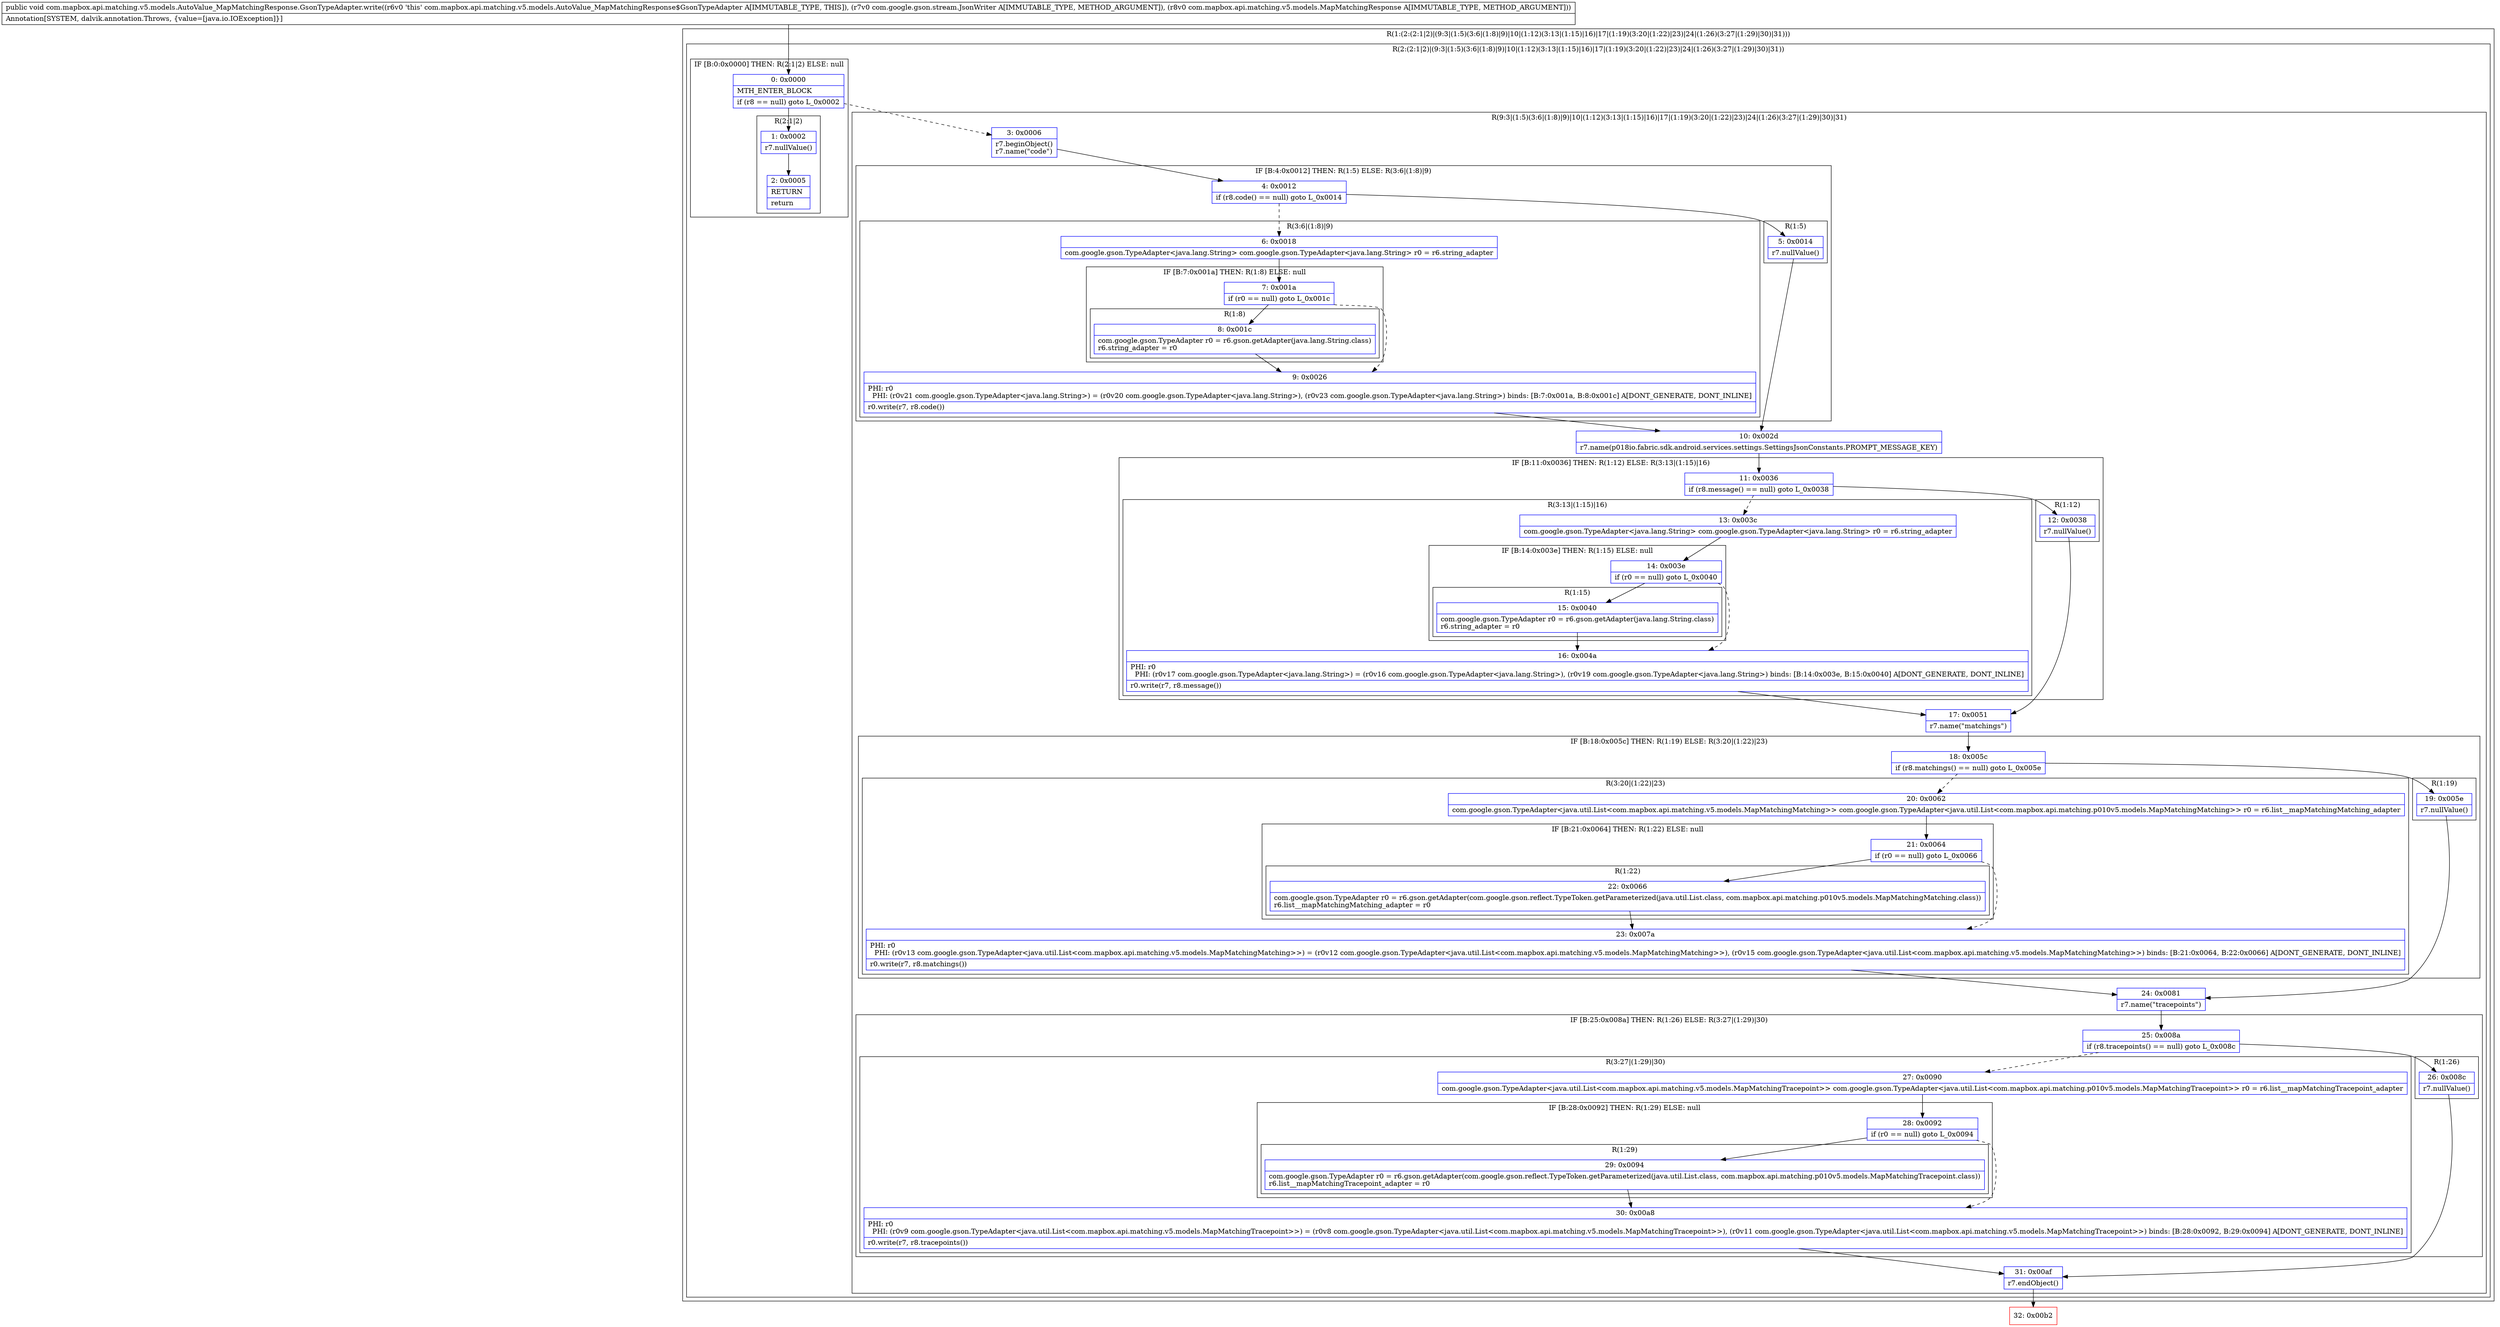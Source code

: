 digraph "CFG forcom.mapbox.api.matching.v5.models.AutoValue_MapMatchingResponse.GsonTypeAdapter.write(Lcom\/google\/gson\/stream\/JsonWriter;Lcom\/mapbox\/api\/matching\/v5\/models\/MapMatchingResponse;)V" {
subgraph cluster_Region_551040843 {
label = "R(1:(2:(2:1|2)|(9:3|(1:5)(3:6|(1:8)|9)|10|(1:12)(3:13|(1:15)|16)|17|(1:19)(3:20|(1:22)|23)|24|(1:26)(3:27|(1:29)|30)|31)))";
node [shape=record,color=blue];
subgraph cluster_Region_1550483646 {
label = "R(2:(2:1|2)|(9:3|(1:5)(3:6|(1:8)|9)|10|(1:12)(3:13|(1:15)|16)|17|(1:19)(3:20|(1:22)|23)|24|(1:26)(3:27|(1:29)|30)|31))";
node [shape=record,color=blue];
subgraph cluster_IfRegion_852345546 {
label = "IF [B:0:0x0000] THEN: R(2:1|2) ELSE: null";
node [shape=record,color=blue];
Node_0 [shape=record,label="{0\:\ 0x0000|MTH_ENTER_BLOCK\l|if (r8 == null) goto L_0x0002\l}"];
subgraph cluster_Region_1893556711 {
label = "R(2:1|2)";
node [shape=record,color=blue];
Node_1 [shape=record,label="{1\:\ 0x0002|r7.nullValue()\l}"];
Node_2 [shape=record,label="{2\:\ 0x0005|RETURN\l|return\l}"];
}
}
subgraph cluster_Region_291398360 {
label = "R(9:3|(1:5)(3:6|(1:8)|9)|10|(1:12)(3:13|(1:15)|16)|17|(1:19)(3:20|(1:22)|23)|24|(1:26)(3:27|(1:29)|30)|31)";
node [shape=record,color=blue];
Node_3 [shape=record,label="{3\:\ 0x0006|r7.beginObject()\lr7.name(\"code\")\l}"];
subgraph cluster_IfRegion_431583037 {
label = "IF [B:4:0x0012] THEN: R(1:5) ELSE: R(3:6|(1:8)|9)";
node [shape=record,color=blue];
Node_4 [shape=record,label="{4\:\ 0x0012|if (r8.code() == null) goto L_0x0014\l}"];
subgraph cluster_Region_1170089298 {
label = "R(1:5)";
node [shape=record,color=blue];
Node_5 [shape=record,label="{5\:\ 0x0014|r7.nullValue()\l}"];
}
subgraph cluster_Region_465510885 {
label = "R(3:6|(1:8)|9)";
node [shape=record,color=blue];
Node_6 [shape=record,label="{6\:\ 0x0018|com.google.gson.TypeAdapter\<java.lang.String\> com.google.gson.TypeAdapter\<java.lang.String\> r0 = r6.string_adapter\l}"];
subgraph cluster_IfRegion_930361717 {
label = "IF [B:7:0x001a] THEN: R(1:8) ELSE: null";
node [shape=record,color=blue];
Node_7 [shape=record,label="{7\:\ 0x001a|if (r0 == null) goto L_0x001c\l}"];
subgraph cluster_Region_1975544201 {
label = "R(1:8)";
node [shape=record,color=blue];
Node_8 [shape=record,label="{8\:\ 0x001c|com.google.gson.TypeAdapter r0 = r6.gson.getAdapter(java.lang.String.class)\lr6.string_adapter = r0\l}"];
}
}
Node_9 [shape=record,label="{9\:\ 0x0026|PHI: r0 \l  PHI: (r0v21 com.google.gson.TypeAdapter\<java.lang.String\>) = (r0v20 com.google.gson.TypeAdapter\<java.lang.String\>), (r0v23 com.google.gson.TypeAdapter\<java.lang.String\>) binds: [B:7:0x001a, B:8:0x001c] A[DONT_GENERATE, DONT_INLINE]\l|r0.write(r7, r8.code())\l}"];
}
}
Node_10 [shape=record,label="{10\:\ 0x002d|r7.name(p018io.fabric.sdk.android.services.settings.SettingsJsonConstants.PROMPT_MESSAGE_KEY)\l}"];
subgraph cluster_IfRegion_1593292379 {
label = "IF [B:11:0x0036] THEN: R(1:12) ELSE: R(3:13|(1:15)|16)";
node [shape=record,color=blue];
Node_11 [shape=record,label="{11\:\ 0x0036|if (r8.message() == null) goto L_0x0038\l}"];
subgraph cluster_Region_1021138943 {
label = "R(1:12)";
node [shape=record,color=blue];
Node_12 [shape=record,label="{12\:\ 0x0038|r7.nullValue()\l}"];
}
subgraph cluster_Region_1879294545 {
label = "R(3:13|(1:15)|16)";
node [shape=record,color=blue];
Node_13 [shape=record,label="{13\:\ 0x003c|com.google.gson.TypeAdapter\<java.lang.String\> com.google.gson.TypeAdapter\<java.lang.String\> r0 = r6.string_adapter\l}"];
subgraph cluster_IfRegion_1615879095 {
label = "IF [B:14:0x003e] THEN: R(1:15) ELSE: null";
node [shape=record,color=blue];
Node_14 [shape=record,label="{14\:\ 0x003e|if (r0 == null) goto L_0x0040\l}"];
subgraph cluster_Region_1248923892 {
label = "R(1:15)";
node [shape=record,color=blue];
Node_15 [shape=record,label="{15\:\ 0x0040|com.google.gson.TypeAdapter r0 = r6.gson.getAdapter(java.lang.String.class)\lr6.string_adapter = r0\l}"];
}
}
Node_16 [shape=record,label="{16\:\ 0x004a|PHI: r0 \l  PHI: (r0v17 com.google.gson.TypeAdapter\<java.lang.String\>) = (r0v16 com.google.gson.TypeAdapter\<java.lang.String\>), (r0v19 com.google.gson.TypeAdapter\<java.lang.String\>) binds: [B:14:0x003e, B:15:0x0040] A[DONT_GENERATE, DONT_INLINE]\l|r0.write(r7, r8.message())\l}"];
}
}
Node_17 [shape=record,label="{17\:\ 0x0051|r7.name(\"matchings\")\l}"];
subgraph cluster_IfRegion_1859065822 {
label = "IF [B:18:0x005c] THEN: R(1:19) ELSE: R(3:20|(1:22)|23)";
node [shape=record,color=blue];
Node_18 [shape=record,label="{18\:\ 0x005c|if (r8.matchings() == null) goto L_0x005e\l}"];
subgraph cluster_Region_1517235168 {
label = "R(1:19)";
node [shape=record,color=blue];
Node_19 [shape=record,label="{19\:\ 0x005e|r7.nullValue()\l}"];
}
subgraph cluster_Region_1445829809 {
label = "R(3:20|(1:22)|23)";
node [shape=record,color=blue];
Node_20 [shape=record,label="{20\:\ 0x0062|com.google.gson.TypeAdapter\<java.util.List\<com.mapbox.api.matching.v5.models.MapMatchingMatching\>\> com.google.gson.TypeAdapter\<java.util.List\<com.mapbox.api.matching.p010v5.models.MapMatchingMatching\>\> r0 = r6.list__mapMatchingMatching_adapter\l}"];
subgraph cluster_IfRegion_1988207274 {
label = "IF [B:21:0x0064] THEN: R(1:22) ELSE: null";
node [shape=record,color=blue];
Node_21 [shape=record,label="{21\:\ 0x0064|if (r0 == null) goto L_0x0066\l}"];
subgraph cluster_Region_633469268 {
label = "R(1:22)";
node [shape=record,color=blue];
Node_22 [shape=record,label="{22\:\ 0x0066|com.google.gson.TypeAdapter r0 = r6.gson.getAdapter(com.google.gson.reflect.TypeToken.getParameterized(java.util.List.class, com.mapbox.api.matching.p010v5.models.MapMatchingMatching.class))\lr6.list__mapMatchingMatching_adapter = r0\l}"];
}
}
Node_23 [shape=record,label="{23\:\ 0x007a|PHI: r0 \l  PHI: (r0v13 com.google.gson.TypeAdapter\<java.util.List\<com.mapbox.api.matching.v5.models.MapMatchingMatching\>\>) = (r0v12 com.google.gson.TypeAdapter\<java.util.List\<com.mapbox.api.matching.v5.models.MapMatchingMatching\>\>), (r0v15 com.google.gson.TypeAdapter\<java.util.List\<com.mapbox.api.matching.v5.models.MapMatchingMatching\>\>) binds: [B:21:0x0064, B:22:0x0066] A[DONT_GENERATE, DONT_INLINE]\l|r0.write(r7, r8.matchings())\l}"];
}
}
Node_24 [shape=record,label="{24\:\ 0x0081|r7.name(\"tracepoints\")\l}"];
subgraph cluster_IfRegion_969481112 {
label = "IF [B:25:0x008a] THEN: R(1:26) ELSE: R(3:27|(1:29)|30)";
node [shape=record,color=blue];
Node_25 [shape=record,label="{25\:\ 0x008a|if (r8.tracepoints() == null) goto L_0x008c\l}"];
subgraph cluster_Region_1870516721 {
label = "R(1:26)";
node [shape=record,color=blue];
Node_26 [shape=record,label="{26\:\ 0x008c|r7.nullValue()\l}"];
}
subgraph cluster_Region_404578368 {
label = "R(3:27|(1:29)|30)";
node [shape=record,color=blue];
Node_27 [shape=record,label="{27\:\ 0x0090|com.google.gson.TypeAdapter\<java.util.List\<com.mapbox.api.matching.v5.models.MapMatchingTracepoint\>\> com.google.gson.TypeAdapter\<java.util.List\<com.mapbox.api.matching.p010v5.models.MapMatchingTracepoint\>\> r0 = r6.list__mapMatchingTracepoint_adapter\l}"];
subgraph cluster_IfRegion_294838977 {
label = "IF [B:28:0x0092] THEN: R(1:29) ELSE: null";
node [shape=record,color=blue];
Node_28 [shape=record,label="{28\:\ 0x0092|if (r0 == null) goto L_0x0094\l}"];
subgraph cluster_Region_1274223626 {
label = "R(1:29)";
node [shape=record,color=blue];
Node_29 [shape=record,label="{29\:\ 0x0094|com.google.gson.TypeAdapter r0 = r6.gson.getAdapter(com.google.gson.reflect.TypeToken.getParameterized(java.util.List.class, com.mapbox.api.matching.p010v5.models.MapMatchingTracepoint.class))\lr6.list__mapMatchingTracepoint_adapter = r0\l}"];
}
}
Node_30 [shape=record,label="{30\:\ 0x00a8|PHI: r0 \l  PHI: (r0v9 com.google.gson.TypeAdapter\<java.util.List\<com.mapbox.api.matching.v5.models.MapMatchingTracepoint\>\>) = (r0v8 com.google.gson.TypeAdapter\<java.util.List\<com.mapbox.api.matching.v5.models.MapMatchingTracepoint\>\>), (r0v11 com.google.gson.TypeAdapter\<java.util.List\<com.mapbox.api.matching.v5.models.MapMatchingTracepoint\>\>) binds: [B:28:0x0092, B:29:0x0094] A[DONT_GENERATE, DONT_INLINE]\l|r0.write(r7, r8.tracepoints())\l}"];
}
}
Node_31 [shape=record,label="{31\:\ 0x00af|r7.endObject()\l}"];
}
}
}
Node_32 [shape=record,color=red,label="{32\:\ 0x00b2}"];
MethodNode[shape=record,label="{public void com.mapbox.api.matching.v5.models.AutoValue_MapMatchingResponse.GsonTypeAdapter.write((r6v0 'this' com.mapbox.api.matching.v5.models.AutoValue_MapMatchingResponse$GsonTypeAdapter A[IMMUTABLE_TYPE, THIS]), (r7v0 com.google.gson.stream.JsonWriter A[IMMUTABLE_TYPE, METHOD_ARGUMENT]), (r8v0 com.mapbox.api.matching.v5.models.MapMatchingResponse A[IMMUTABLE_TYPE, METHOD_ARGUMENT]))  | Annotation[SYSTEM, dalvik.annotation.Throws, \{value=[java.io.IOException]\}]\l}"];
MethodNode -> Node_0;
Node_0 -> Node_1;
Node_0 -> Node_3[style=dashed];
Node_1 -> Node_2;
Node_3 -> Node_4;
Node_4 -> Node_5;
Node_4 -> Node_6[style=dashed];
Node_5 -> Node_10;
Node_6 -> Node_7;
Node_7 -> Node_8;
Node_7 -> Node_9[style=dashed];
Node_8 -> Node_9;
Node_9 -> Node_10;
Node_10 -> Node_11;
Node_11 -> Node_12;
Node_11 -> Node_13[style=dashed];
Node_12 -> Node_17;
Node_13 -> Node_14;
Node_14 -> Node_15;
Node_14 -> Node_16[style=dashed];
Node_15 -> Node_16;
Node_16 -> Node_17;
Node_17 -> Node_18;
Node_18 -> Node_19;
Node_18 -> Node_20[style=dashed];
Node_19 -> Node_24;
Node_20 -> Node_21;
Node_21 -> Node_22;
Node_21 -> Node_23[style=dashed];
Node_22 -> Node_23;
Node_23 -> Node_24;
Node_24 -> Node_25;
Node_25 -> Node_26;
Node_25 -> Node_27[style=dashed];
Node_26 -> Node_31;
Node_27 -> Node_28;
Node_28 -> Node_29;
Node_28 -> Node_30[style=dashed];
Node_29 -> Node_30;
Node_30 -> Node_31;
Node_31 -> Node_32;
}

